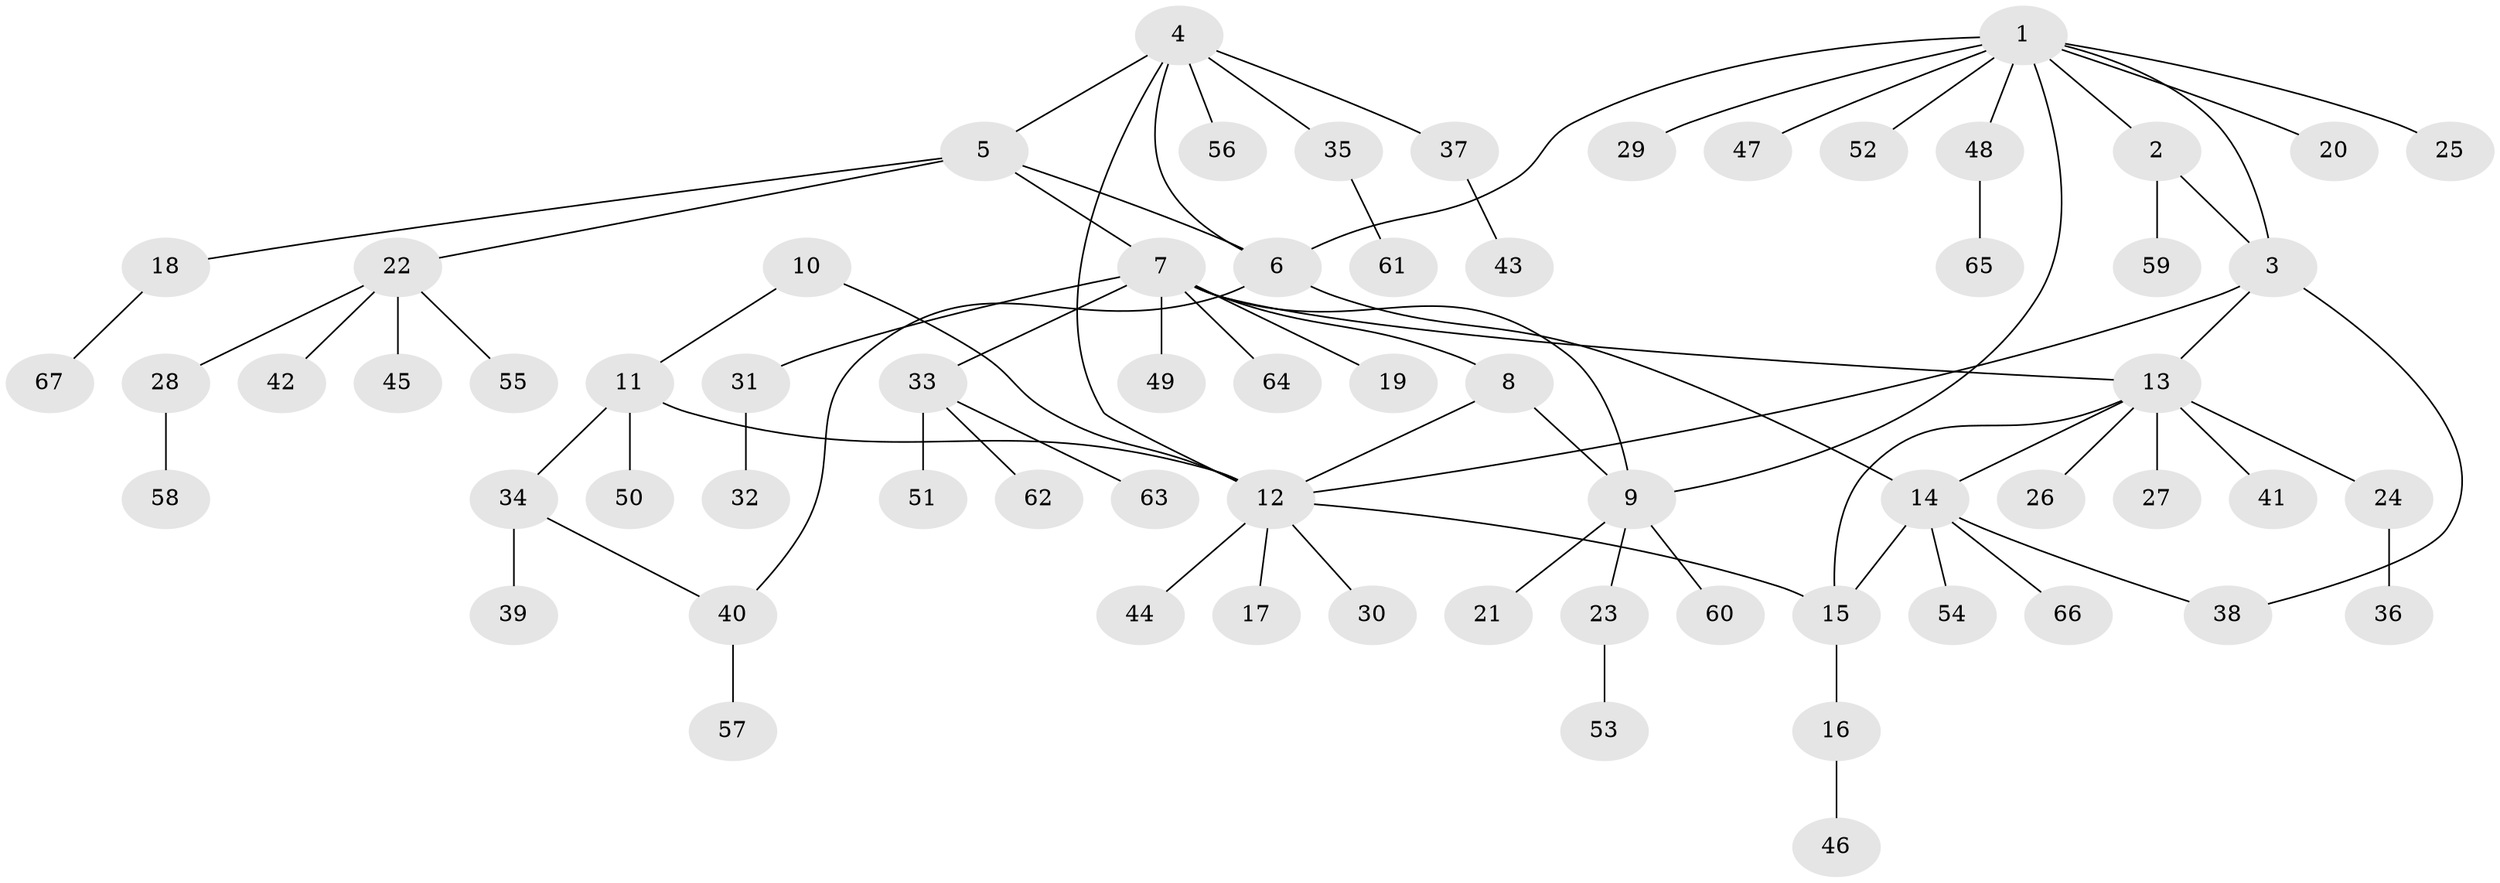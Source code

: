 // coarse degree distribution, {1: 0.38095238095238093, 5: 0.09523809523809523, 3: 0.09523809523809523, 6: 0.14285714285714285, 2: 0.14285714285714285, 4: 0.14285714285714285}
// Generated by graph-tools (version 1.1) at 2025/37/03/04/25 23:37:31]
// undirected, 67 vertices, 79 edges
graph export_dot {
  node [color=gray90,style=filled];
  1;
  2;
  3;
  4;
  5;
  6;
  7;
  8;
  9;
  10;
  11;
  12;
  13;
  14;
  15;
  16;
  17;
  18;
  19;
  20;
  21;
  22;
  23;
  24;
  25;
  26;
  27;
  28;
  29;
  30;
  31;
  32;
  33;
  34;
  35;
  36;
  37;
  38;
  39;
  40;
  41;
  42;
  43;
  44;
  45;
  46;
  47;
  48;
  49;
  50;
  51;
  52;
  53;
  54;
  55;
  56;
  57;
  58;
  59;
  60;
  61;
  62;
  63;
  64;
  65;
  66;
  67;
  1 -- 2;
  1 -- 3;
  1 -- 6;
  1 -- 9;
  1 -- 20;
  1 -- 25;
  1 -- 29;
  1 -- 47;
  1 -- 48;
  1 -- 52;
  2 -- 3;
  2 -- 59;
  3 -- 12;
  3 -- 13;
  3 -- 38;
  4 -- 5;
  4 -- 6;
  4 -- 12;
  4 -- 35;
  4 -- 37;
  4 -- 56;
  5 -- 6;
  5 -- 7;
  5 -- 18;
  5 -- 22;
  6 -- 14;
  6 -- 40;
  7 -- 8;
  7 -- 9;
  7 -- 13;
  7 -- 19;
  7 -- 31;
  7 -- 33;
  7 -- 49;
  7 -- 64;
  8 -- 9;
  8 -- 12;
  9 -- 21;
  9 -- 23;
  9 -- 60;
  10 -- 11;
  10 -- 12;
  11 -- 12;
  11 -- 34;
  11 -- 50;
  12 -- 15;
  12 -- 17;
  12 -- 30;
  12 -- 44;
  13 -- 14;
  13 -- 15;
  13 -- 24;
  13 -- 26;
  13 -- 27;
  13 -- 41;
  14 -- 15;
  14 -- 38;
  14 -- 54;
  14 -- 66;
  15 -- 16;
  16 -- 46;
  18 -- 67;
  22 -- 28;
  22 -- 42;
  22 -- 45;
  22 -- 55;
  23 -- 53;
  24 -- 36;
  28 -- 58;
  31 -- 32;
  33 -- 51;
  33 -- 62;
  33 -- 63;
  34 -- 39;
  34 -- 40;
  35 -- 61;
  37 -- 43;
  40 -- 57;
  48 -- 65;
}
